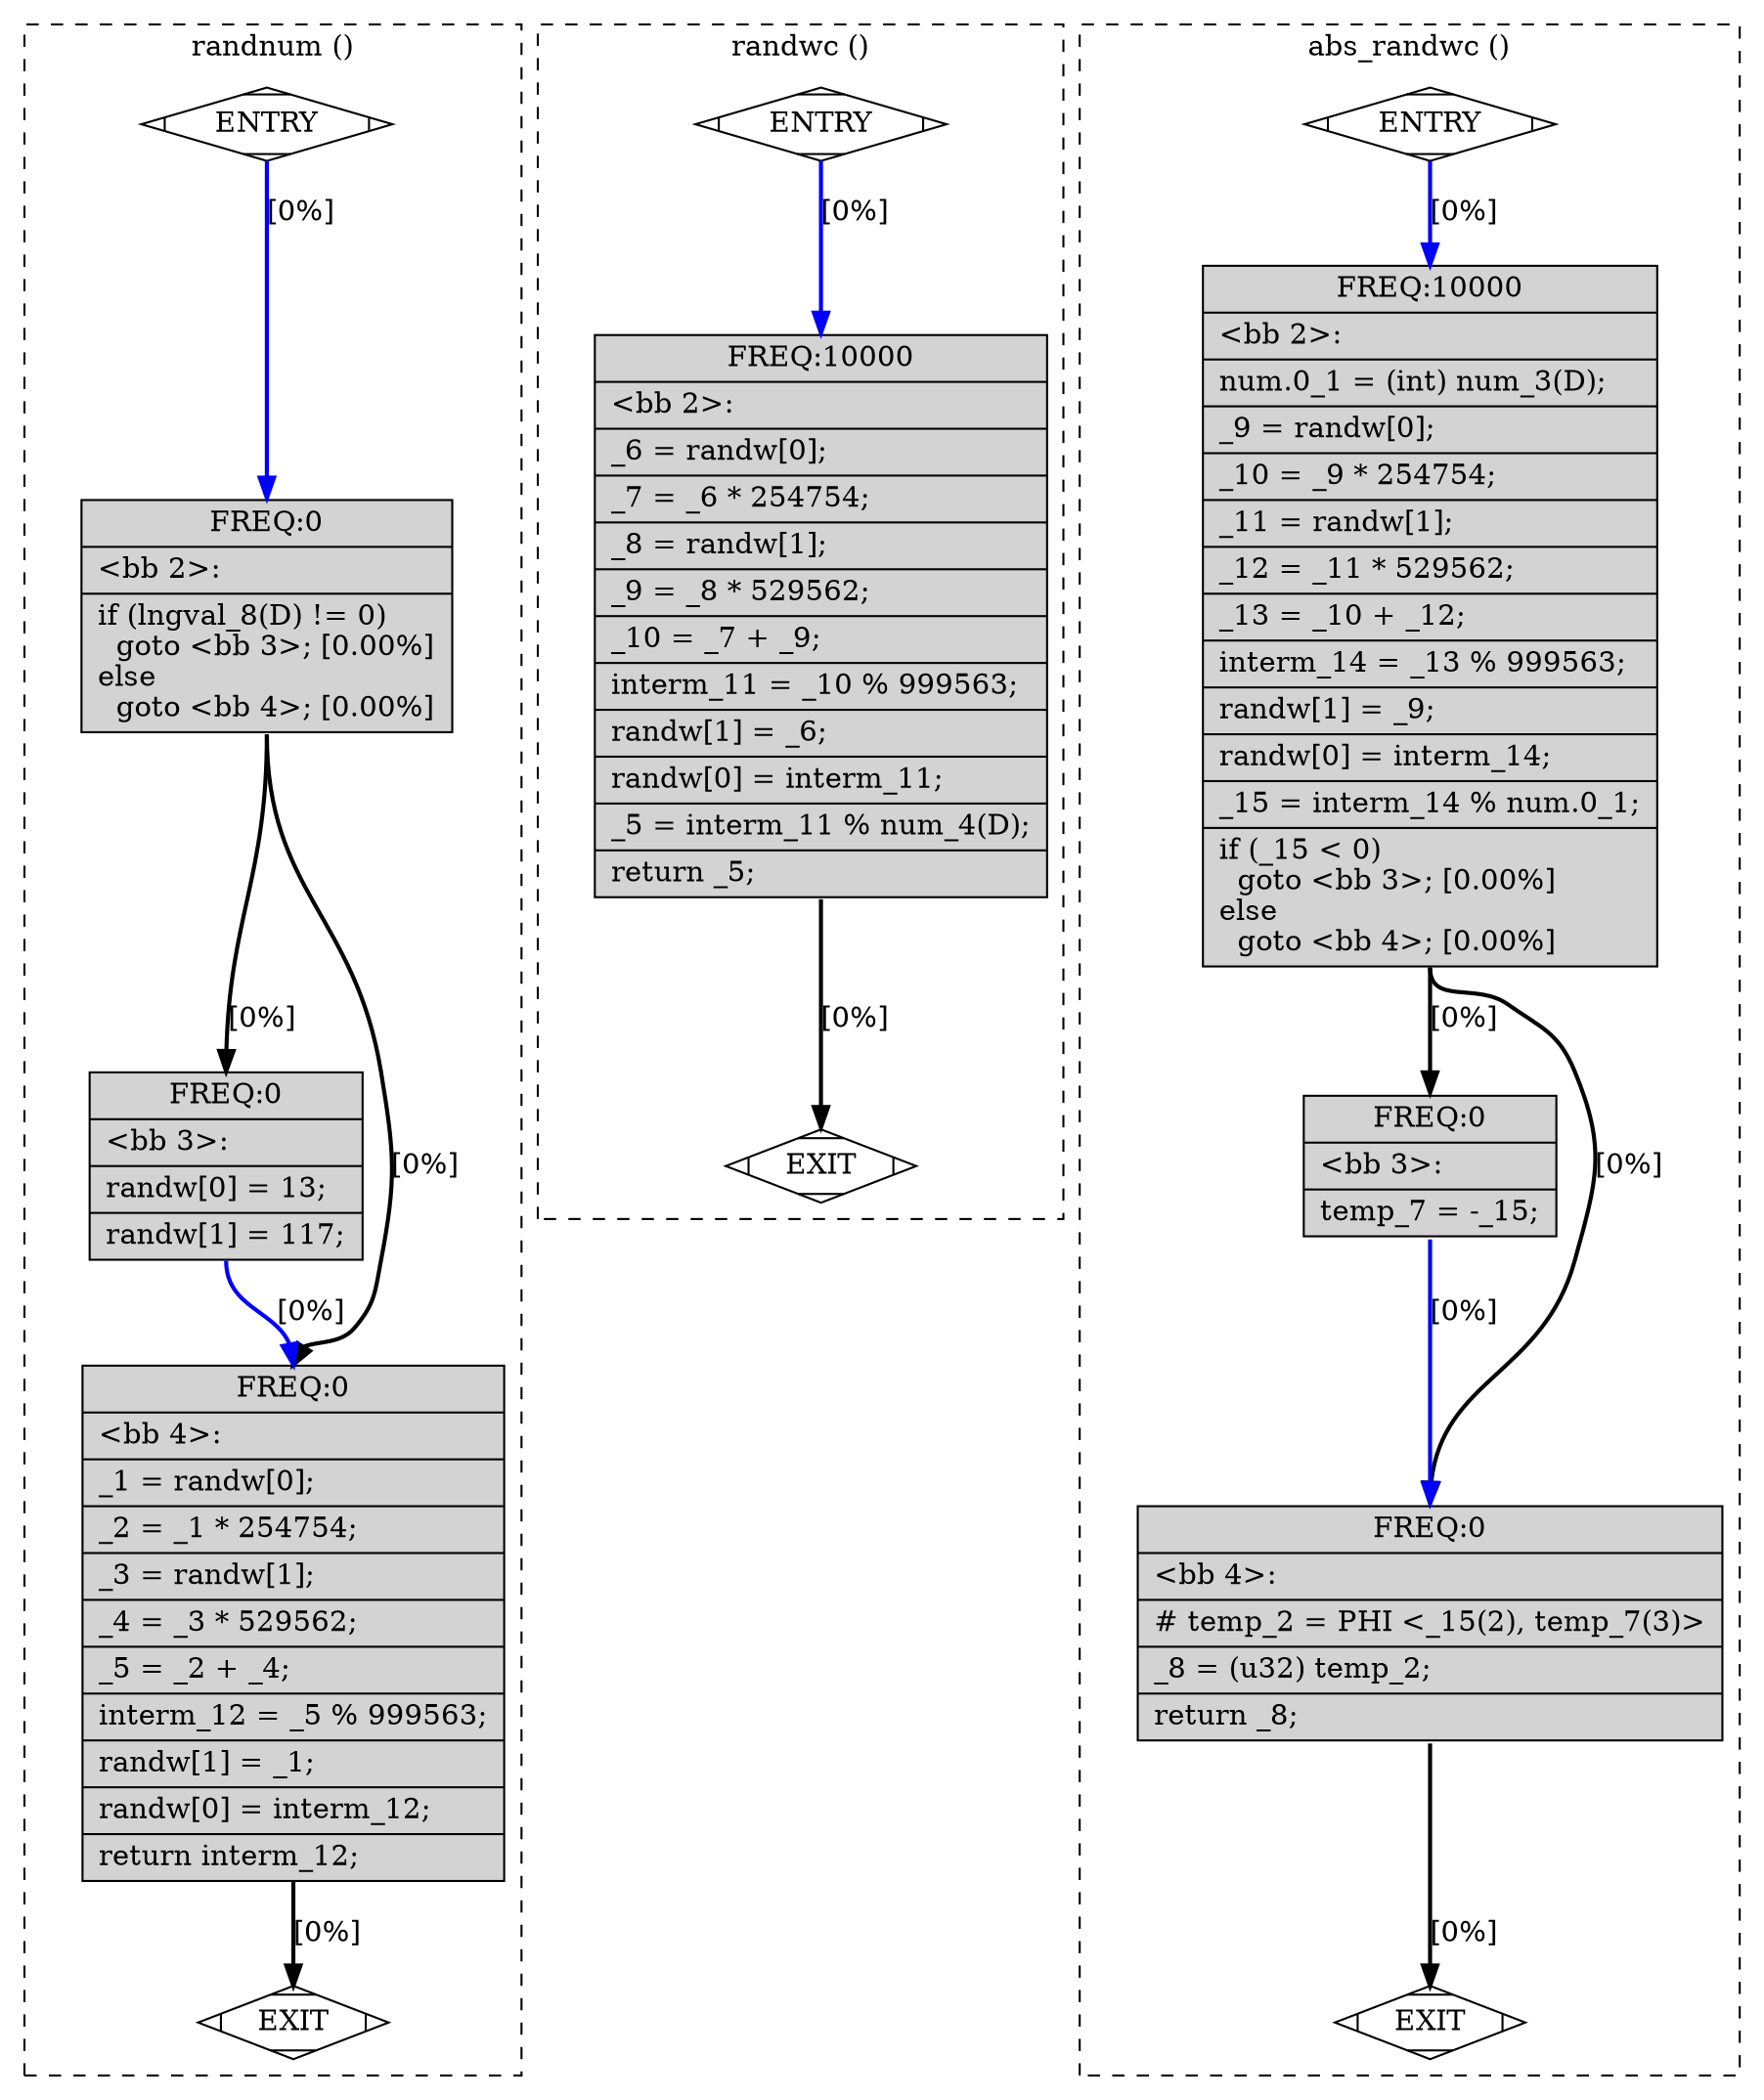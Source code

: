 digraph "misc.c.042t.eipa_sra" {
overlap=false;
subgraph "cluster_randnum" {
	style="dashed";
	color="black";
	label="randnum ()";
	fn_25_basic_block_0 [shape=Mdiamond,style=filled,fillcolor=white,label="ENTRY"];

	fn_25_basic_block_1 [shape=Mdiamond,style=filled,fillcolor=white,label="EXIT"];

	fn_25_basic_block_2 [shape=record,style=filled,fillcolor=lightgrey,label="{ FREQ:0 |\<bb\ 2\>:\l\
|if\ (lngval_8(D)\ !=\ 0)\l\
\ \ goto\ \<bb\ 3\>;\ [0.00%]\l\
else\l\
\ \ goto\ \<bb\ 4\>;\ [0.00%]\l\
}"];

	fn_25_basic_block_3 [shape=record,style=filled,fillcolor=lightgrey,label="{ FREQ:0 |\<bb\ 3\>:\l\
|randw[0]\ =\ 13;\l\
|randw[1]\ =\ 117;\l\
}"];

	fn_25_basic_block_4 [shape=record,style=filled,fillcolor=lightgrey,label="{ FREQ:0 |\<bb\ 4\>:\l\
|_1\ =\ randw[0];\l\
|_2\ =\ _1\ *\ 254754;\l\
|_3\ =\ randw[1];\l\
|_4\ =\ _3\ *\ 529562;\l\
|_5\ =\ _2\ +\ _4;\l\
|interm_12\ =\ _5\ %\ 999563;\l\
|randw[1]\ =\ _1;\l\
|randw[0]\ =\ interm_12;\l\
|return\ interm_12;\l\
}"];

	fn_25_basic_block_0:s -> fn_25_basic_block_2:n [style="solid,bold",color=blue,weight=100,constraint=true, label="[0%]"];
	fn_25_basic_block_2:s -> fn_25_basic_block_3:n [style="solid,bold",color=black,weight=10,constraint=true, label="[0%]"];
	fn_25_basic_block_2:s -> fn_25_basic_block_4:n [style="solid,bold",color=black,weight=10,constraint=true, label="[0%]"];
	fn_25_basic_block_3:s -> fn_25_basic_block_4:n [style="solid,bold",color=blue,weight=100,constraint=true, label="[0%]"];
	fn_25_basic_block_4:s -> fn_25_basic_block_1:n [style="solid,bold",color=black,weight=10,constraint=true, label="[0%]"];
	fn_25_basic_block_0:s -> fn_25_basic_block_1:n [style="invis",constraint=true];
}
subgraph "cluster_randwc" {
	style="dashed";
	color="black";
	label="randwc ()";
	fn_23_basic_block_0 [shape=Mdiamond,style=filled,fillcolor=white,label="ENTRY"];

	fn_23_basic_block_1 [shape=Mdiamond,style=filled,fillcolor=white,label="EXIT"];

	fn_23_basic_block_2 [shape=record,style=filled,fillcolor=lightgrey,label="{ FREQ:10000 |\<bb\ 2\>:\l\
|_6\ =\ randw[0];\l\
|_7\ =\ _6\ *\ 254754;\l\
|_8\ =\ randw[1];\l\
|_9\ =\ _8\ *\ 529562;\l\
|_10\ =\ _7\ +\ _9;\l\
|interm_11\ =\ _10\ %\ 999563;\l\
|randw[1]\ =\ _6;\l\
|randw[0]\ =\ interm_11;\l\
|_5\ =\ interm_11\ %\ num_4(D);\l\
|return\ _5;\l\
}"];

	fn_23_basic_block_0:s -> fn_23_basic_block_2:n [style="solid,bold",color=blue,weight=100,constraint=true, label="[0%]"];
	fn_23_basic_block_2:s -> fn_23_basic_block_1:n [style="solid,bold",color=black,weight=10,constraint=true, label="[0%]"];
	fn_23_basic_block_0:s -> fn_23_basic_block_1:n [style="invis",constraint=true];
}
subgraph "cluster_abs_randwc" {
	style="dashed";
	color="black";
	label="abs_randwc ()";
	fn_24_basic_block_0 [shape=Mdiamond,style=filled,fillcolor=white,label="ENTRY"];

	fn_24_basic_block_1 [shape=Mdiamond,style=filled,fillcolor=white,label="EXIT"];

	fn_24_basic_block_2 [shape=record,style=filled,fillcolor=lightgrey,label="{ FREQ:10000 |\<bb\ 2\>:\l\
|num.0_1\ =\ (int)\ num_3(D);\l\
|_9\ =\ randw[0];\l\
|_10\ =\ _9\ *\ 254754;\l\
|_11\ =\ randw[1];\l\
|_12\ =\ _11\ *\ 529562;\l\
|_13\ =\ _10\ +\ _12;\l\
|interm_14\ =\ _13\ %\ 999563;\l\
|randw[1]\ =\ _9;\l\
|randw[0]\ =\ interm_14;\l\
|_15\ =\ interm_14\ %\ num.0_1;\l\
|if\ (_15\ \<\ 0)\l\
\ \ goto\ \<bb\ 3\>;\ [0.00%]\l\
else\l\
\ \ goto\ \<bb\ 4\>;\ [0.00%]\l\
}"];

	fn_24_basic_block_3 [shape=record,style=filled,fillcolor=lightgrey,label="{ FREQ:0 |\<bb\ 3\>:\l\
|temp_7\ =\ -_15;\l\
}"];

	fn_24_basic_block_4 [shape=record,style=filled,fillcolor=lightgrey,label="{ FREQ:0 |\<bb\ 4\>:\l\
|#\ temp_2\ =\ PHI\ \<_15(2),\ temp_7(3)\>\l\
|_8\ =\ (u32)\ temp_2;\l\
|return\ _8;\l\
}"];

	fn_24_basic_block_0:s -> fn_24_basic_block_2:n [style="solid,bold",color=blue,weight=100,constraint=true, label="[0%]"];
	fn_24_basic_block_2:s -> fn_24_basic_block_3:n [style="solid,bold",color=black,weight=10,constraint=true, label="[0%]"];
	fn_24_basic_block_2:s -> fn_24_basic_block_4:n [style="solid,bold",color=black,weight=10,constraint=true, label="[0%]"];
	fn_24_basic_block_3:s -> fn_24_basic_block_4:n [style="solid,bold",color=blue,weight=100,constraint=true, label="[0%]"];
	fn_24_basic_block_4:s -> fn_24_basic_block_1:n [style="solid,bold",color=black,weight=10,constraint=true, label="[0%]"];
	fn_24_basic_block_0:s -> fn_24_basic_block_1:n [style="invis",constraint=true];
}
}
